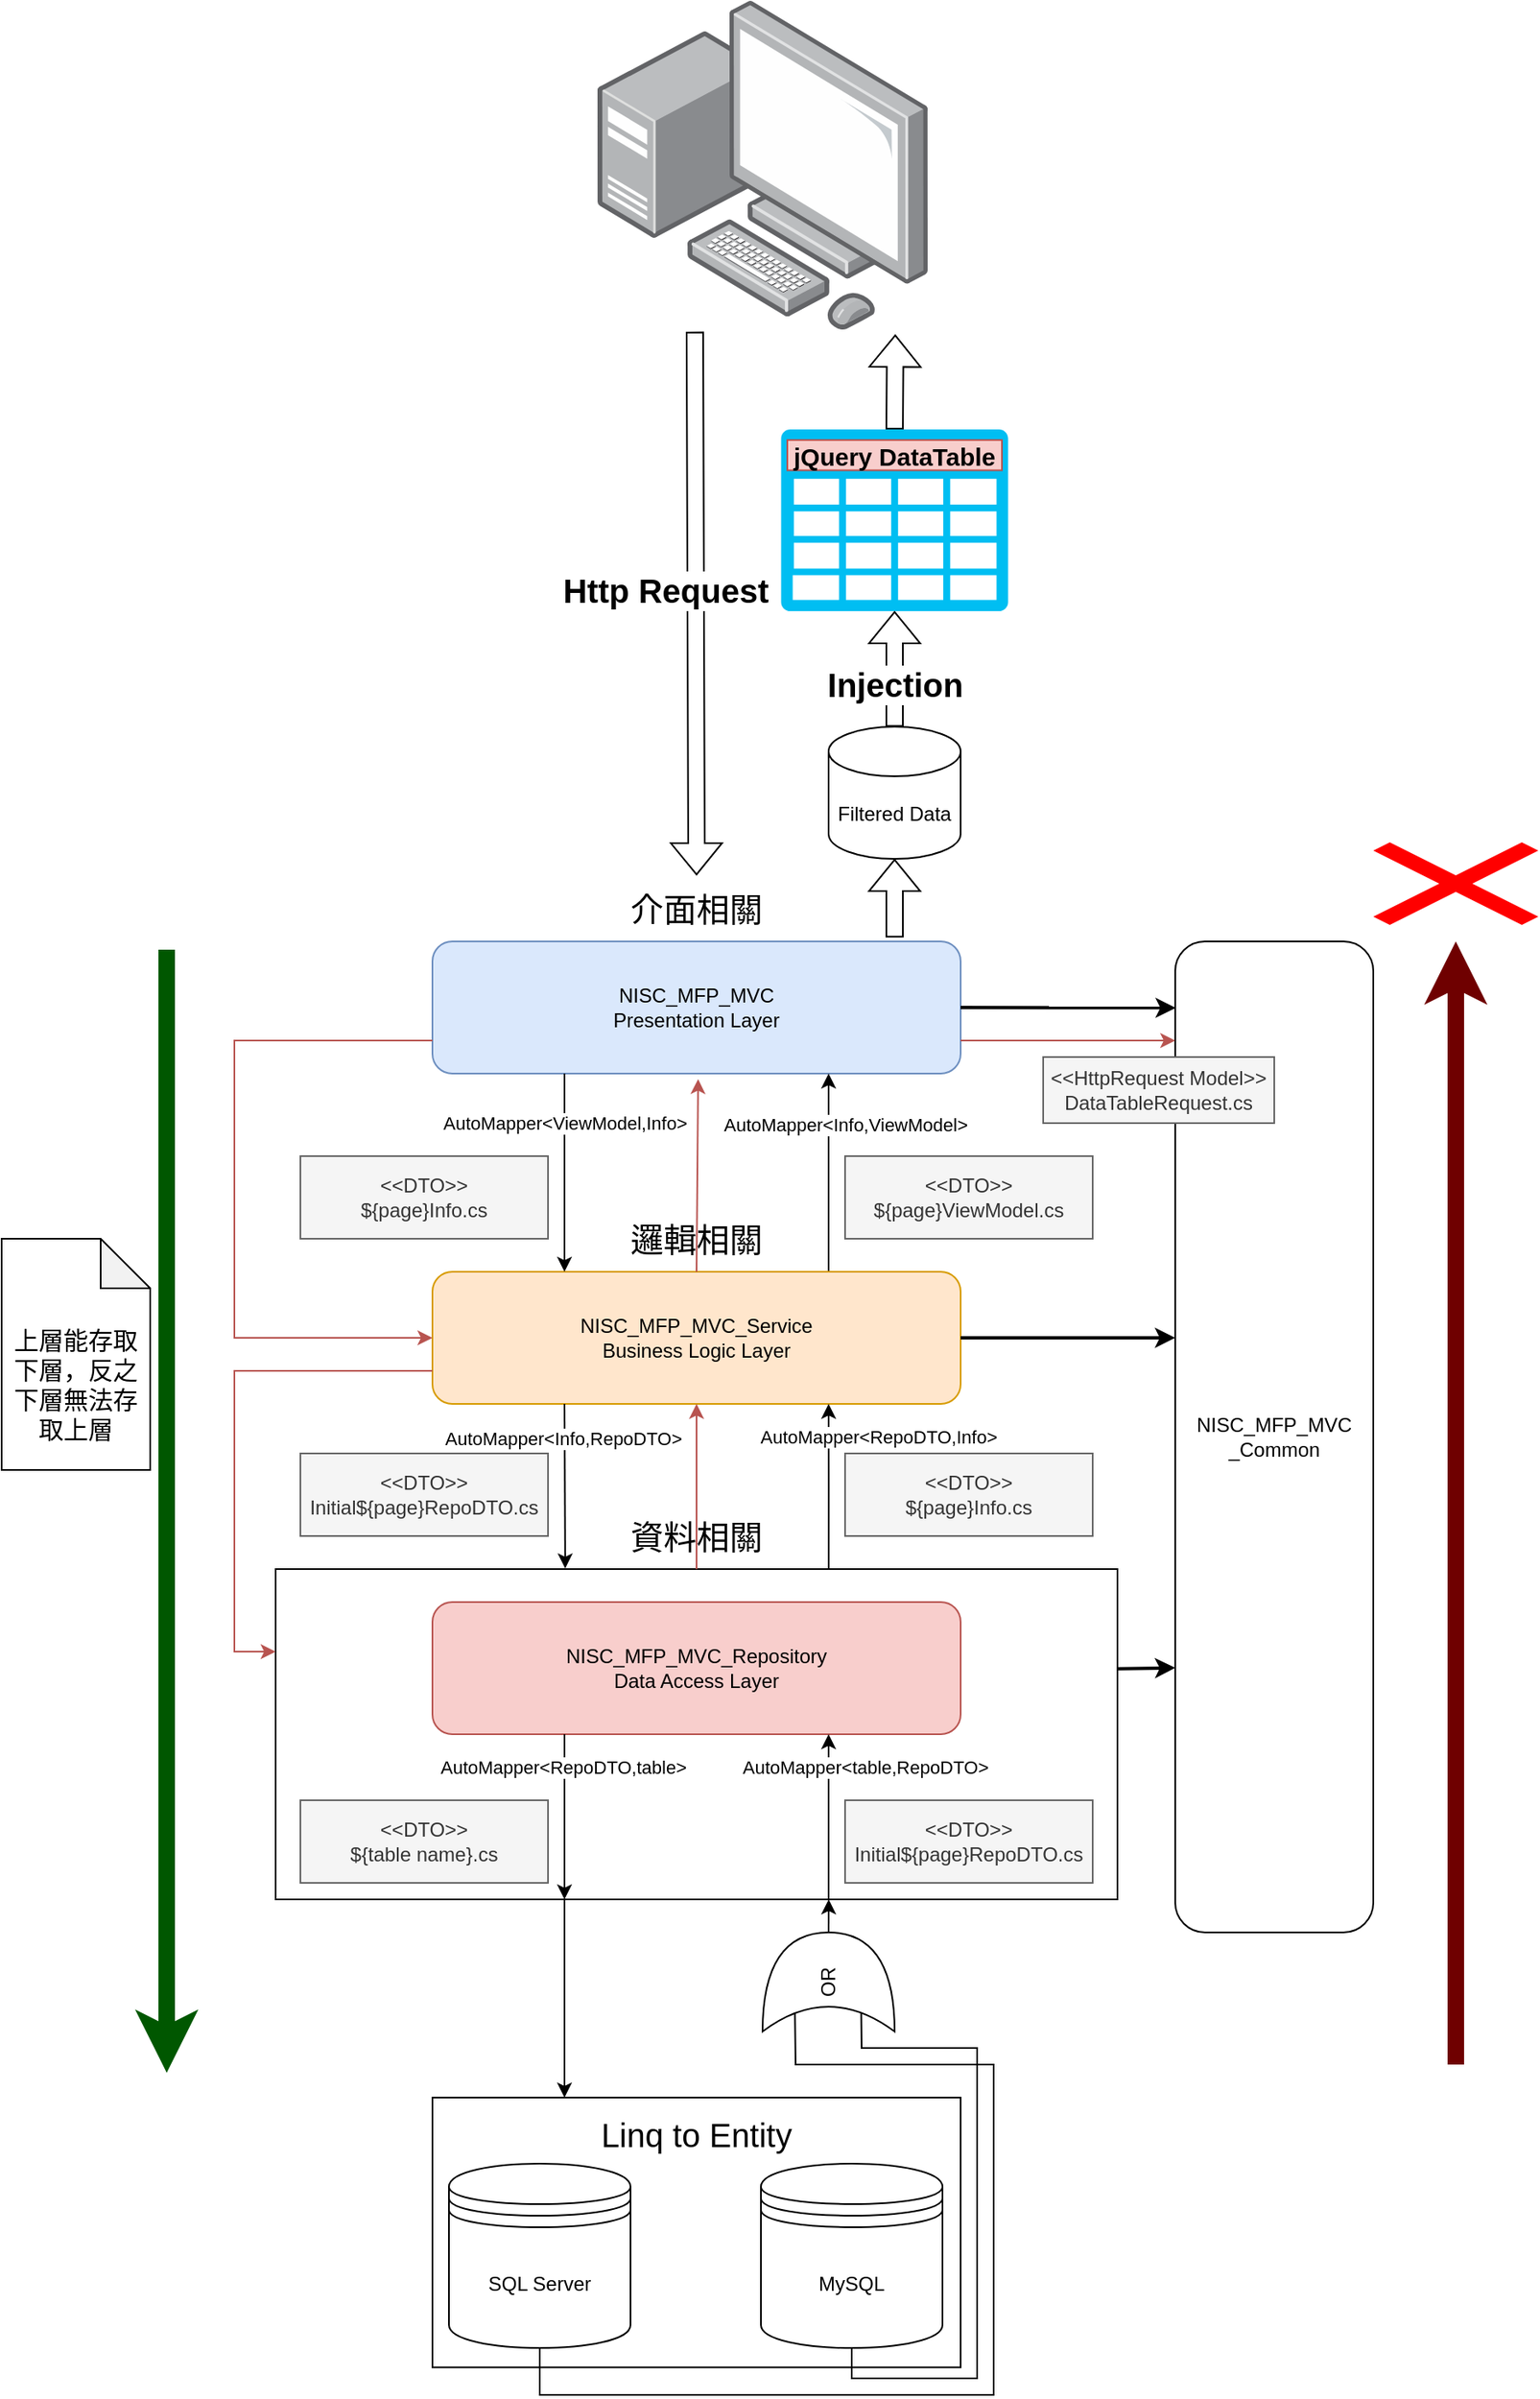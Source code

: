 <mxfile version="21.3.6" type="device">
  <diagram name="第 1 页" id="mKQ4tZcS5uQHfod1a6xu">
    <mxGraphModel dx="3695" dy="2569" grid="1" gridSize="10" guides="1" tooltips="1" connect="1" arrows="1" fold="1" page="1" pageScale="1" pageWidth="827" pageHeight="1169" math="0" shadow="0">
      <root>
        <mxCell id="0" />
        <mxCell id="1" parent="0" />
        <mxCell id="6wjUEO2hAQHkffSQsO7H-2" value="NISC_MFP_MVC&lt;br&gt;Presentation Layer" style="rounded=1;whiteSpace=wrap;html=1;fillColor=#dae8fc;strokeColor=#6c8ebf;" parent="1" vertex="1">
          <mxGeometry x="160" y="240" width="320" height="80" as="geometry" />
        </mxCell>
        <mxCell id="_2PHP9-At8P86BqrjOwD-12" style="edgeStyle=orthogonalEdgeStyle;rounded=0;orthogonalLoop=1;jettySize=auto;html=1;exitX=0.75;exitY=0;exitDx=0;exitDy=0;entryX=0.75;entryY=1;entryDx=0;entryDy=0;" edge="1" parent="1" source="6wjUEO2hAQHkffSQsO7H-5" target="6wjUEO2hAQHkffSQsO7H-2">
          <mxGeometry relative="1" as="geometry" />
        </mxCell>
        <mxCell id="_2PHP9-At8P86BqrjOwD-39" value="AutoMapper&amp;lt;Info,ViewModel&amp;gt;" style="edgeLabel;html=1;align=center;verticalAlign=middle;resizable=0;points=[];" vertex="1" connectable="0" parent="_2PHP9-At8P86BqrjOwD-12">
          <mxGeometry x="0.595" relative="1" as="geometry">
            <mxPoint x="10" y="6" as="offset" />
          </mxGeometry>
        </mxCell>
        <mxCell id="6wjUEO2hAQHkffSQsO7H-5" value="NISC_MFP_MVC_Service&lt;br&gt;Business Logic Layer" style="rounded=1;whiteSpace=wrap;html=1;fillColor=#ffe6cc;strokeColor=#d79b00;" parent="1" vertex="1">
          <mxGeometry x="160" y="440" width="320" height="80" as="geometry" />
        </mxCell>
        <mxCell id="_2PHP9-At8P86BqrjOwD-10" style="edgeStyle=orthogonalEdgeStyle;rounded=0;orthogonalLoop=1;jettySize=auto;html=1;entryX=0.75;entryY=1;entryDx=0;entryDy=0;exitX=0.657;exitY=0;exitDx=0;exitDy=0;exitPerimeter=0;" edge="1" parent="1" source="_2PHP9-At8P86BqrjOwD-22" target="6wjUEO2hAQHkffSQsO7H-5">
          <mxGeometry relative="1" as="geometry">
            <mxPoint x="370" y="580" as="sourcePoint" />
          </mxGeometry>
        </mxCell>
        <mxCell id="_2PHP9-At8P86BqrjOwD-38" value="AutoMapper&amp;lt;RepoDTO,Info&amp;gt;" style="edgeLabel;html=1;align=center;verticalAlign=middle;resizable=0;points=[];" vertex="1" connectable="0" parent="_2PHP9-At8P86BqrjOwD-10">
          <mxGeometry x="0.61" y="-1" relative="1" as="geometry">
            <mxPoint x="29" as="offset" />
          </mxGeometry>
        </mxCell>
        <mxCell id="6wjUEO2hAQHkffSQsO7H-7" value="NISC_MFP_MVC&lt;br&gt;_Common" style="rounded=1;whiteSpace=wrap;html=1;" parent="1" vertex="1">
          <mxGeometry x="610" y="240" width="120" height="600" as="geometry" />
        </mxCell>
        <mxCell id="6wjUEO2hAQHkffSQsO7H-8" value="" style="endArrow=classic;html=1;rounded=0;entryX=0.25;entryY=0;entryDx=0;entryDy=0;exitX=0.25;exitY=1;exitDx=0;exitDy=0;" parent="1" source="6wjUEO2hAQHkffSQsO7H-2" target="6wjUEO2hAQHkffSQsO7H-5" edge="1">
          <mxGeometry width="50" height="50" relative="1" as="geometry">
            <mxPoint x="370" y="420" as="sourcePoint" />
            <mxPoint x="420" y="370" as="targetPoint" />
            <Array as="points">
              <mxPoint x="240" y="380" />
            </Array>
          </mxGeometry>
        </mxCell>
        <mxCell id="_2PHP9-At8P86BqrjOwD-26" value="AutoMapper&amp;lt;ViewModel,Info&amp;gt;" style="edgeLabel;html=1;align=center;verticalAlign=middle;resizable=0;points=[];" vertex="1" connectable="0" parent="6wjUEO2hAQHkffSQsO7H-8">
          <mxGeometry x="-0.27" relative="1" as="geometry">
            <mxPoint y="-14" as="offset" />
          </mxGeometry>
        </mxCell>
        <mxCell id="6wjUEO2hAQHkffSQsO7H-13" value="&amp;lt;&amp;lt;DTO&amp;gt;&amp;gt;&lt;br&gt;${page}Info.cs" style="rounded=0;whiteSpace=wrap;html=1;fillColor=#f5f5f5;fontColor=#333333;strokeColor=#666666;" parent="1" vertex="1">
          <mxGeometry x="80" y="370" width="150" height="50" as="geometry" />
        </mxCell>
        <mxCell id="6wjUEO2hAQHkffSQsO7H-14" value="" style="endArrow=classic;html=1;rounded=0;exitX=0.25;exitY=1;exitDx=0;exitDy=0;entryX=0.344;entryY=-0.002;entryDx=0;entryDy=0;entryPerimeter=0;" parent="1" edge="1" target="_2PHP9-At8P86BqrjOwD-22" source="6wjUEO2hAQHkffSQsO7H-5">
          <mxGeometry width="50" height="50" relative="1" as="geometry">
            <mxPoint x="270" y="515" as="sourcePoint" />
            <mxPoint x="250" y="600" as="targetPoint" />
          </mxGeometry>
        </mxCell>
        <mxCell id="_2PHP9-At8P86BqrjOwD-29" value="AutoMapper&amp;lt;Info,RepoDTO&amp;gt;" style="edgeLabel;html=1;align=center;verticalAlign=middle;resizable=0;points=[];" vertex="1" connectable="0" parent="6wjUEO2hAQHkffSQsO7H-14">
          <mxGeometry x="-0.729" y="-1" relative="1" as="geometry">
            <mxPoint y="7" as="offset" />
          </mxGeometry>
        </mxCell>
        <mxCell id="6wjUEO2hAQHkffSQsO7H-15" value="&amp;lt;&amp;lt;DTO&amp;gt;&amp;gt;&lt;br&gt;Initial${page}RepoDTO.cs" style="rounded=0;whiteSpace=wrap;html=1;fillColor=#f5f5f5;fontColor=#333333;strokeColor=#666666;" parent="1" vertex="1">
          <mxGeometry x="80" y="550" width="150" height="50" as="geometry" />
        </mxCell>
        <mxCell id="_2PHP9-At8P86BqrjOwD-14" value="&amp;lt;&amp;lt;DTO&amp;gt;&amp;gt;&lt;br&gt;${page}Info.cs" style="rounded=0;whiteSpace=wrap;html=1;fillColor=#f5f5f5;fontColor=#333333;strokeColor=#666666;" vertex="1" parent="1">
          <mxGeometry x="410" y="550" width="150" height="50" as="geometry" />
        </mxCell>
        <mxCell id="_2PHP9-At8P86BqrjOwD-15" value="&amp;lt;&amp;lt;DTO&amp;gt;&amp;gt;&lt;br&gt;${page}ViewModel.cs" style="rounded=0;whiteSpace=wrap;html=1;fillColor=#f5f5f5;fontColor=#333333;strokeColor=#666666;" vertex="1" parent="1">
          <mxGeometry x="410" y="370" width="150" height="50" as="geometry" />
        </mxCell>
        <mxCell id="_2PHP9-At8P86BqrjOwD-16" value="" style="endArrow=classic;startArrow=none;html=1;rounded=0;exitX=1;exitY=0.5;exitDx=0;exitDy=0;entryX=0.003;entryY=0.067;entryDx=0;entryDy=0;entryPerimeter=0;strokeWidth=2;targetPerimeterSpacing=0;shadow=0;startFill=0;" edge="1" parent="1" source="6wjUEO2hAQHkffSQsO7H-2" target="6wjUEO2hAQHkffSQsO7H-7">
          <mxGeometry width="50" height="50" relative="1" as="geometry">
            <mxPoint x="370" y="400" as="sourcePoint" />
            <mxPoint x="570" y="290" as="targetPoint" />
          </mxGeometry>
        </mxCell>
        <mxCell id="_2PHP9-At8P86BqrjOwD-17" value="" style="endArrow=classic;startArrow=none;html=1;rounded=0;exitX=1;exitY=0.5;exitDx=0;exitDy=0;entryX=0;entryY=0.4;entryDx=0;entryDy=0;entryPerimeter=0;strokeWidth=2;targetPerimeterSpacing=0;shadow=0;startFill=0;" edge="1" parent="1" source="6wjUEO2hAQHkffSQsO7H-5" target="6wjUEO2hAQHkffSQsO7H-7">
          <mxGeometry width="50" height="50" relative="1" as="geometry">
            <mxPoint x="490" y="450" as="sourcePoint" />
            <mxPoint x="570" y="490" as="targetPoint" />
          </mxGeometry>
        </mxCell>
        <mxCell id="_2PHP9-At8P86BqrjOwD-18" value="" style="endArrow=classic;startArrow=none;html=1;rounded=0;entryX=0;entryY=0.733;entryDx=0;entryDy=0;entryPerimeter=0;strokeWidth=2;targetPerimeterSpacing=0;jumpStyle=none;jumpSize=6;shadow=0;startFill=0;exitX=1;exitY=0.302;exitDx=0;exitDy=0;exitPerimeter=0;" edge="1" parent="1" source="_2PHP9-At8P86BqrjOwD-22" target="6wjUEO2hAQHkffSQsO7H-7">
          <mxGeometry width="50" height="50" relative="1" as="geometry">
            <mxPoint x="590" y="690" as="sourcePoint" />
            <mxPoint x="570" y="690" as="targetPoint" />
          </mxGeometry>
        </mxCell>
        <mxCell id="_2PHP9-At8P86BqrjOwD-24" value="" style="group" vertex="1" connectable="0" parent="1">
          <mxGeometry x="65" y="620" width="510" height="200" as="geometry" />
        </mxCell>
        <mxCell id="_2PHP9-At8P86BqrjOwD-22" value="" style="rounded=0;whiteSpace=wrap;html=1;" vertex="1" parent="_2PHP9-At8P86BqrjOwD-24">
          <mxGeometry width="510" height="200" as="geometry" />
        </mxCell>
        <mxCell id="6wjUEO2hAQHkffSQsO7H-6" value="NISC_MFP_MVC_Repository&lt;br&gt;Data Access Layer" style="rounded=1;whiteSpace=wrap;html=1;fillColor=#f8cecc;strokeColor=#b85450;" parent="_2PHP9-At8P86BqrjOwD-24" vertex="1">
          <mxGeometry x="95" y="20" width="320" height="80" as="geometry" />
        </mxCell>
        <mxCell id="_2PHP9-At8P86BqrjOwD-6" value="&amp;lt;&amp;lt;DTO&amp;gt;&amp;gt;&lt;br&gt;${table name}.cs" style="rounded=0;whiteSpace=wrap;html=1;fillColor=#f5f5f5;fontColor=#333333;strokeColor=#666666;" vertex="1" parent="_2PHP9-At8P86BqrjOwD-24">
          <mxGeometry x="15" y="140" width="150" height="50" as="geometry" />
        </mxCell>
        <mxCell id="_2PHP9-At8P86BqrjOwD-9" value="&amp;lt;&amp;lt;DTO&amp;gt;&amp;gt;&lt;br&gt;Initial${page}RepoDTO.cs" style="rounded=0;whiteSpace=wrap;html=1;fillColor=#f5f5f5;fontColor=#333333;strokeColor=#666666;" vertex="1" parent="_2PHP9-At8P86BqrjOwD-24">
          <mxGeometry x="345" y="140" width="150" height="50" as="geometry" />
        </mxCell>
        <mxCell id="_2PHP9-At8P86BqrjOwD-30" value="" style="endArrow=classic;html=1;rounded=0;exitX=0.25;exitY=1;exitDx=0;exitDy=0;" edge="1" parent="_2PHP9-At8P86BqrjOwD-24" source="6wjUEO2hAQHkffSQsO7H-6">
          <mxGeometry width="50" height="50" relative="1" as="geometry">
            <mxPoint x="235" y="150" as="sourcePoint" />
            <mxPoint x="175" y="200" as="targetPoint" />
          </mxGeometry>
        </mxCell>
        <mxCell id="_2PHP9-At8P86BqrjOwD-32" value="AutoMapper&amp;lt;RepoDTO,table&amp;gt;" style="edgeLabel;html=1;align=center;verticalAlign=middle;resizable=0;points=[];" vertex="1" connectable="0" parent="_2PHP9-At8P86BqrjOwD-30">
          <mxGeometry x="-0.52" y="-1" relative="1" as="geometry">
            <mxPoint y="-4" as="offset" />
          </mxGeometry>
        </mxCell>
        <mxCell id="_2PHP9-At8P86BqrjOwD-25" value="資料相關" style="text;html=1;strokeColor=none;fillColor=none;align=center;verticalAlign=middle;whiteSpace=wrap;rounded=0;fontSize=20;fontStyle=0" vertex="1" parent="1">
          <mxGeometry x="250" y="580" width="140" height="40" as="geometry" />
        </mxCell>
        <mxCell id="_2PHP9-At8P86BqrjOwD-34" value="" style="endArrow=classic;html=1;rounded=0;exitX=0.75;exitY=1;exitDx=0;exitDy=0;entryX=0.75;entryY=1;entryDx=0;entryDy=0;" edge="1" parent="1" target="6wjUEO2hAQHkffSQsO7H-6">
          <mxGeometry width="50" height="50" relative="1" as="geometry">
            <mxPoint x="400" y="820" as="sourcePoint" />
            <mxPoint x="340" y="750" as="targetPoint" />
          </mxGeometry>
        </mxCell>
        <mxCell id="_2PHP9-At8P86BqrjOwD-35" value="AutoMapper&amp;lt;table,RepoDTO&amp;gt;" style="edgeLabel;html=1;align=center;verticalAlign=middle;resizable=0;points=[];" vertex="1" connectable="0" parent="_2PHP9-At8P86BqrjOwD-34">
          <mxGeometry x="-0.52" y="-1" relative="1" as="geometry">
            <mxPoint x="21" y="-56" as="offset" />
          </mxGeometry>
        </mxCell>
        <mxCell id="_2PHP9-At8P86BqrjOwD-42" value="邏輯相關" style="text;html=1;strokeColor=none;fillColor=none;align=center;verticalAlign=middle;whiteSpace=wrap;rounded=0;fontSize=20;fontStyle=0" vertex="1" parent="1">
          <mxGeometry x="250" y="400" width="140" height="40" as="geometry" />
        </mxCell>
        <mxCell id="_2PHP9-At8P86BqrjOwD-43" value="介面相關" style="text;html=1;strokeColor=none;fillColor=none;align=center;verticalAlign=middle;whiteSpace=wrap;rounded=0;fontSize=20;fontStyle=0" vertex="1" parent="1">
          <mxGeometry x="250" y="200" width="140" height="40" as="geometry" />
        </mxCell>
        <mxCell id="_2PHP9-At8P86BqrjOwD-45" value="" style="shape=flexArrow;endArrow=classic;html=1;rounded=0;entryX=0.5;entryY=0;entryDx=0;entryDy=0;exitX=0.295;exitY=1.004;exitDx=0;exitDy=0;exitPerimeter=0;" edge="1" parent="1" source="_2PHP9-At8P86BqrjOwD-130" target="_2PHP9-At8P86BqrjOwD-43">
          <mxGeometry width="50" height="50" relative="1" as="geometry">
            <mxPoint x="330" y="-200" as="sourcePoint" />
            <mxPoint x="390" y="110" as="targetPoint" />
          </mxGeometry>
        </mxCell>
        <mxCell id="_2PHP9-At8P86BqrjOwD-46" value="&lt;font style=&quot;font-size: 20px;&quot;&gt;Http Request&lt;/font&gt;" style="edgeLabel;html=1;align=center;verticalAlign=middle;resizable=0;points=[];fontSize=20;fontStyle=1" vertex="1" connectable="0" parent="_2PHP9-At8P86BqrjOwD-45">
          <mxGeometry x="-0.346" y="-1" relative="1" as="geometry">
            <mxPoint x="-18" y="48" as="offset" />
          </mxGeometry>
        </mxCell>
        <mxCell id="_2PHP9-At8P86BqrjOwD-129" value="" style="shape=flexArrow;endArrow=classic;html=1;rounded=0;exitX=0.875;exitY=-0.029;exitDx=0;exitDy=0;exitPerimeter=0;entryX=0.5;entryY=1;entryDx=0;entryDy=0;entryPerimeter=0;" edge="1" parent="1" source="6wjUEO2hAQHkffSQsO7H-2" target="_2PHP9-At8P86BqrjOwD-131">
          <mxGeometry width="50" height="50" relative="1" as="geometry">
            <mxPoint x="525" y="175" as="sourcePoint" />
            <mxPoint x="440" y="150" as="targetPoint" />
          </mxGeometry>
        </mxCell>
        <mxCell id="_2PHP9-At8P86BqrjOwD-130" value="" style="image;points=[];aspect=fixed;html=1;align=center;shadow=0;dashed=0;image=img/lib/allied_telesis/computer_and_terminals/Personal_Computer_with_Server.svg;" vertex="1" parent="1">
          <mxGeometry x="260" y="-330" width="200" height="200" as="geometry" />
        </mxCell>
        <mxCell id="_2PHP9-At8P86BqrjOwD-131" value="Filtered Data" style="shape=cylinder3;whiteSpace=wrap;html=1;boundedLbl=1;backgroundOutline=1;size=15;" vertex="1" parent="1">
          <mxGeometry x="400" y="110" width="80" height="80" as="geometry" />
        </mxCell>
        <mxCell id="_2PHP9-At8P86BqrjOwD-133" value="" style="shape=flexArrow;endArrow=classic;html=1;rounded=0;exitX=0.5;exitY=0;exitDx=0;exitDy=0;exitPerimeter=0;entryX=0.5;entryY=1;entryDx=0;entryDy=0;entryPerimeter=0;" edge="1" parent="1" source="_2PHP9-At8P86BqrjOwD-131" target="_2PHP9-At8P86BqrjOwD-132">
          <mxGeometry width="50" height="50" relative="1" as="geometry">
            <mxPoint x="520" y="78" as="sourcePoint" />
            <mxPoint x="520" y="10" as="targetPoint" />
          </mxGeometry>
        </mxCell>
        <mxCell id="_2PHP9-At8P86BqrjOwD-134" value="&lt;font style=&quot;font-size: 20px;&quot;&gt;Injection&lt;/font&gt;" style="edgeLabel;html=1;align=center;verticalAlign=middle;resizable=0;points=[];fontStyle=1" vertex="1" connectable="0" parent="_2PHP9-At8P86BqrjOwD-133">
          <mxGeometry x="-0.192" y="2" relative="1" as="geometry">
            <mxPoint x="2" y="2" as="offset" />
          </mxGeometry>
        </mxCell>
        <mxCell id="_2PHP9-At8P86BqrjOwD-136" value="" style="group" vertex="1" connectable="0" parent="1">
          <mxGeometry x="371.25" y="-70" width="137.5" height="110" as="geometry" />
        </mxCell>
        <mxCell id="_2PHP9-At8P86BqrjOwD-132" value="" style="verticalLabelPosition=bottom;html=1;verticalAlign=top;align=center;strokeColor=none;fillColor=#00BEF2;shape=mxgraph.azure.storage;pointerEvents=1;" vertex="1" parent="_2PHP9-At8P86BqrjOwD-136">
          <mxGeometry width="137.5" height="110.0" as="geometry" />
        </mxCell>
        <mxCell id="_2PHP9-At8P86BqrjOwD-135" value="&lt;font style=&quot;font-size: 15px;&quot;&gt;&lt;b&gt;jQuery DataTable&lt;/b&gt;&lt;/font&gt;" style="text;html=1;strokeColor=#b85450;fillColor=#f8cecc;align=center;verticalAlign=middle;whiteSpace=wrap;rounded=0;" vertex="1" parent="_2PHP9-At8P86BqrjOwD-136">
          <mxGeometry x="3.75" y="6.417" width="130" height="18.333" as="geometry" />
        </mxCell>
        <mxCell id="_2PHP9-At8P86BqrjOwD-138" value="" style="shape=flexArrow;endArrow=classic;html=1;rounded=0;exitX=0.5;exitY=0;exitDx=0;exitDy=0;exitPerimeter=0;entryX=0.902;entryY=1.013;entryDx=0;entryDy=0;entryPerimeter=0;" edge="1" parent="1" source="_2PHP9-At8P86BqrjOwD-132" target="_2PHP9-At8P86BqrjOwD-130">
          <mxGeometry width="50" height="50" relative="1" as="geometry">
            <mxPoint x="650" y="-82" as="sourcePoint" />
            <mxPoint x="440" y="-120" as="targetPoint" />
          </mxGeometry>
        </mxCell>
        <mxCell id="_2PHP9-At8P86BqrjOwD-143" value="" style="endArrow=classic;html=1;rounded=0;fillColor=#f8cecc;strokeColor=#b85450;exitX=1;exitY=0.75;exitDx=0;exitDy=0;entryX=0;entryY=0.1;entryDx=0;entryDy=0;entryPerimeter=0;" edge="1" parent="1" source="6wjUEO2hAQHkffSQsO7H-2" target="6wjUEO2hAQHkffSQsO7H-7">
          <mxGeometry width="50" height="50" relative="1" as="geometry">
            <mxPoint x="60" y="340" as="sourcePoint" />
            <mxPoint x="570" y="320" as="targetPoint" />
          </mxGeometry>
        </mxCell>
        <mxCell id="_2PHP9-At8P86BqrjOwD-144" value="" style="endArrow=classic;html=1;rounded=0;fillColor=#f8cecc;strokeColor=#b85450;exitX=0;exitY=0.75;exitDx=0;exitDy=0;entryX=0;entryY=0.5;entryDx=0;entryDy=0;" edge="1" parent="1" source="6wjUEO2hAQHkffSQsO7H-2" target="6wjUEO2hAQHkffSQsO7H-5">
          <mxGeometry width="50" height="50" relative="1" as="geometry">
            <mxPoint x="20" y="290" as="sourcePoint" />
            <mxPoint x="100" y="330" as="targetPoint" />
            <Array as="points">
              <mxPoint x="40" y="300" />
              <mxPoint x="40" y="480" />
            </Array>
          </mxGeometry>
        </mxCell>
        <mxCell id="_2PHP9-At8P86BqrjOwD-145" value="" style="endArrow=classic;html=1;rounded=0;fillColor=#f8cecc;strokeColor=#b85450;exitX=0;exitY=0.75;exitDx=0;exitDy=0;entryX=0;entryY=0.25;entryDx=0;entryDy=0;" edge="1" parent="1" source="6wjUEO2hAQHkffSQsO7H-5" target="_2PHP9-At8P86BqrjOwD-22">
          <mxGeometry width="50" height="50" relative="1" as="geometry">
            <mxPoint x="170" y="310" as="sourcePoint" />
            <mxPoint x="40" y="580" as="targetPoint" />
            <Array as="points">
              <mxPoint x="40" y="500" />
              <mxPoint x="40" y="670" />
            </Array>
          </mxGeometry>
        </mxCell>
        <mxCell id="_2PHP9-At8P86BqrjOwD-146" value="" style="endArrow=classic;html=1;rounded=0;fillColor=#f8cecc;strokeColor=#b85450;exitX=0.5;exitY=0;exitDx=0;exitDy=0;entryX=0.5;entryY=1;entryDx=0;entryDy=0;" edge="1" parent="1" source="_2PHP9-At8P86BqrjOwD-22" target="6wjUEO2hAQHkffSQsO7H-5">
          <mxGeometry width="50" height="50" relative="1" as="geometry">
            <mxPoint x="340" y="560" as="sourcePoint" />
            <mxPoint x="120" y="530" as="targetPoint" />
            <Array as="points" />
          </mxGeometry>
        </mxCell>
        <mxCell id="_2PHP9-At8P86BqrjOwD-147" value="" style="endArrow=classic;html=1;rounded=0;fillColor=#f8cecc;strokeColor=#b85450;exitX=0.5;exitY=0;exitDx=0;exitDy=0;entryX=0.503;entryY=1.042;entryDx=0;entryDy=0;entryPerimeter=0;" edge="1" parent="1" source="6wjUEO2hAQHkffSQsO7H-5" target="6wjUEO2hAQHkffSQsO7H-2">
          <mxGeometry width="50" height="50" relative="1" as="geometry">
            <mxPoint x="330" y="630" as="sourcePoint" />
            <mxPoint x="320" y="370" as="targetPoint" />
            <Array as="points" />
          </mxGeometry>
        </mxCell>
        <mxCell id="_2PHP9-At8P86BqrjOwD-150" value="&amp;lt;&amp;lt;HttpRequest Model&amp;gt;&amp;gt;&lt;br&gt;DataTableRequest.cs" style="rounded=0;whiteSpace=wrap;html=1;fillColor=#f5f5f5;fontColor=#333333;strokeColor=#666666;" vertex="1" parent="1">
          <mxGeometry x="530" y="310" width="140" height="40" as="geometry" />
        </mxCell>
        <mxCell id="_2PHP9-At8P86BqrjOwD-151" value="OR" style="shape=xor;whiteSpace=wrap;html=1;rotation=-90;" vertex="1" parent="1">
          <mxGeometry x="370" y="830" width="60" height="80" as="geometry" />
        </mxCell>
        <mxCell id="_2PHP9-At8P86BqrjOwD-152" value="" style="endArrow=classic;html=1;rounded=0;entryX=0.25;entryY=0;entryDx=0;entryDy=0;" edge="1" parent="1" target="6wjUEO2hAQHkffSQsO7H-18">
          <mxGeometry width="50" height="50" relative="1" as="geometry">
            <mxPoint x="240" y="820" as="sourcePoint" />
            <mxPoint x="120" y="920" as="targetPoint" />
          </mxGeometry>
        </mxCell>
        <mxCell id="_2PHP9-At8P86BqrjOwD-5" value="" style="group" vertex="1" connectable="0" parent="1">
          <mxGeometry x="160" y="939.997" width="320" height="163.333" as="geometry" />
        </mxCell>
        <mxCell id="_2PHP9-At8P86BqrjOwD-157" value="" style="group" vertex="1" connectable="0" parent="_2PHP9-At8P86BqrjOwD-5">
          <mxGeometry width="320" height="163.333" as="geometry" />
        </mxCell>
        <mxCell id="6wjUEO2hAQHkffSQsO7H-18" value="" style="rounded=0;whiteSpace=wrap;html=1;container=0;" parent="_2PHP9-At8P86BqrjOwD-157" vertex="1">
          <mxGeometry width="320" height="163.333" as="geometry" />
        </mxCell>
        <mxCell id="6wjUEO2hAQHkffSQsO7H-9" value="SQL Server" style="shape=datastore;whiteSpace=wrap;html=1;container=0;" parent="_2PHP9-At8P86BqrjOwD-157" vertex="1">
          <mxGeometry x="10" y="40" width="110" height="111.67" as="geometry" />
        </mxCell>
        <mxCell id="6wjUEO2hAQHkffSQsO7H-10" value="MySQL" style="shape=datastore;whiteSpace=wrap;html=1;container=0;" parent="_2PHP9-At8P86BqrjOwD-157" vertex="1">
          <mxGeometry x="199" y="40" width="110" height="111.67" as="geometry" />
        </mxCell>
        <mxCell id="_2PHP9-At8P86BqrjOwD-19" value="Linq to Entity" style="text;html=1;strokeColor=none;fillColor=none;align=center;verticalAlign=middle;whiteSpace=wrap;rounded=0;fontSize=20;fontStyle=0" vertex="1" parent="_2PHP9-At8P86BqrjOwD-157">
          <mxGeometry x="100" y="5" width="120" height="35" as="geometry" />
        </mxCell>
        <mxCell id="_2PHP9-At8P86BqrjOwD-158" value="" style="endArrow=none;html=1;rounded=0;exitX=0.189;exitY=0.747;exitDx=0;exitDy=0;exitPerimeter=0;entryX=0.5;entryY=1;entryDx=0;entryDy=0;" edge="1" parent="1" source="_2PHP9-At8P86BqrjOwD-151" target="6wjUEO2hAQHkffSQsO7H-10">
          <mxGeometry width="50" height="50" relative="1" as="geometry">
            <mxPoint x="391" y="900" as="sourcePoint" />
            <mxPoint x="420" y="940" as="targetPoint" />
            <Array as="points">
              <mxPoint x="420" y="910" />
              <mxPoint x="490" y="910" />
              <mxPoint x="490" y="1110" />
              <mxPoint x="414" y="1110" />
            </Array>
          </mxGeometry>
        </mxCell>
        <mxCell id="_2PHP9-At8P86BqrjOwD-159" value="" style="endArrow=classic;html=1;rounded=0;exitX=1;exitY=0.5;exitDx=0;exitDy=0;exitPerimeter=0;entryX=0.657;entryY=1;entryDx=0;entryDy=0;entryPerimeter=0;endFill=1;" edge="1" parent="1" source="_2PHP9-At8P86BqrjOwD-151" target="_2PHP9-At8P86BqrjOwD-22">
          <mxGeometry width="50" height="50" relative="1" as="geometry">
            <mxPoint x="461.25" y="870" as="sourcePoint" />
            <mxPoint x="391" y="929" as="targetPoint" />
          </mxGeometry>
        </mxCell>
        <mxCell id="_2PHP9-At8P86BqrjOwD-161" value="" style="endArrow=classic;html=1;rounded=0;strokeWidth=10;fillColor=#008a00;strokeColor=#005700;" edge="1" parent="1">
          <mxGeometry width="50" height="50" relative="1" as="geometry">
            <mxPoint x="-1" y="245" as="sourcePoint" />
            <mxPoint x="-1" y="925" as="targetPoint" />
          </mxGeometry>
        </mxCell>
        <mxCell id="_2PHP9-At8P86BqrjOwD-162" value="&lt;font style=&quot;font-size: 15px;&quot;&gt;&lt;br&gt;&lt;br&gt;上層能存取下層，反之下層無法存取上層&lt;/font&gt;" style="shape=note;whiteSpace=wrap;html=1;backgroundOutline=1;darkOpacity=0.05;" vertex="1" parent="1">
          <mxGeometry x="-101" y="420" width="90" height="140" as="geometry" />
        </mxCell>
        <mxCell id="_2PHP9-At8P86BqrjOwD-165" value="" style="endArrow=classic;html=1;rounded=0;strokeWidth=10;fillColor=#a20025;strokeColor=#6F0000;" edge="1" parent="1">
          <mxGeometry width="50" height="50" relative="1" as="geometry">
            <mxPoint x="780" y="920" as="sourcePoint" />
            <mxPoint x="780" y="240" as="targetPoint" />
          </mxGeometry>
        </mxCell>
        <mxCell id="_2PHP9-At8P86BqrjOwD-170" value="" style="shape=mxgraph.mockup.markup.redX;fillColor=#ff0000;html=1;shadow=0;whiteSpace=wrap;strokeColor=none;" vertex="1" parent="1">
          <mxGeometry x="730" y="180" width="100" height="50" as="geometry" />
        </mxCell>
        <mxCell id="_2PHP9-At8P86BqrjOwD-171" value="" style="shape=image;html=1;verticalAlign=top;verticalLabelPosition=bottom;labelBackgroundColor=#ffffff;imageAspect=0;aspect=fixed;image=https://cdn3.iconfinder.com/data/icons/flat-actions-icons-9/512/Tick_Mark-128.png" vertex="1" parent="1">
          <mxGeometry x="-40" y="152" width="88" height="88" as="geometry" />
        </mxCell>
        <mxCell id="_2PHP9-At8P86BqrjOwD-156" value="" style="endArrow=none;html=1;rounded=0;exitX=0.191;exitY=0.245;exitDx=0;exitDy=0;exitPerimeter=0;entryX=0.5;entryY=1;entryDx=0;entryDy=0;" edge="1" parent="1" source="_2PHP9-At8P86BqrjOwD-151" target="6wjUEO2hAQHkffSQsO7H-9">
          <mxGeometry width="50" height="50" relative="1" as="geometry">
            <mxPoint x="400" y="910" as="sourcePoint" />
            <mxPoint x="380" y="950" as="targetPoint" />
            <Array as="points">
              <mxPoint x="380" y="920" />
              <mxPoint x="500" y="920" />
              <mxPoint x="500" y="1120" />
              <mxPoint x="225" y="1120" />
            </Array>
          </mxGeometry>
        </mxCell>
      </root>
    </mxGraphModel>
  </diagram>
</mxfile>
